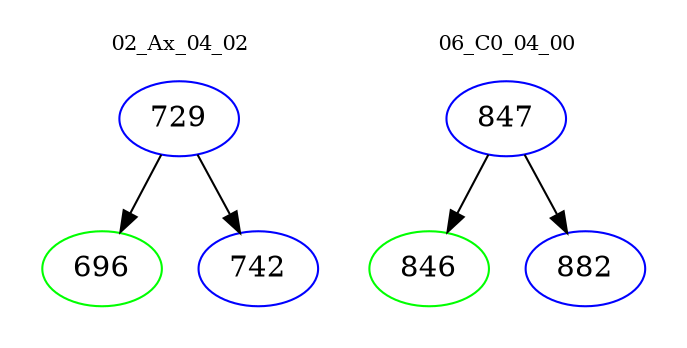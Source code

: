 digraph{
subgraph cluster_0 {
color = white
label = "02_Ax_04_02";
fontsize=10;
T0_729 [label="729", color="blue"]
T0_729 -> T0_696 [color="black"]
T0_696 [label="696", color="green"]
T0_729 -> T0_742 [color="black"]
T0_742 [label="742", color="blue"]
}
subgraph cluster_1 {
color = white
label = "06_C0_04_00";
fontsize=10;
T1_847 [label="847", color="blue"]
T1_847 -> T1_846 [color="black"]
T1_846 [label="846", color="green"]
T1_847 -> T1_882 [color="black"]
T1_882 [label="882", color="blue"]
}
}

